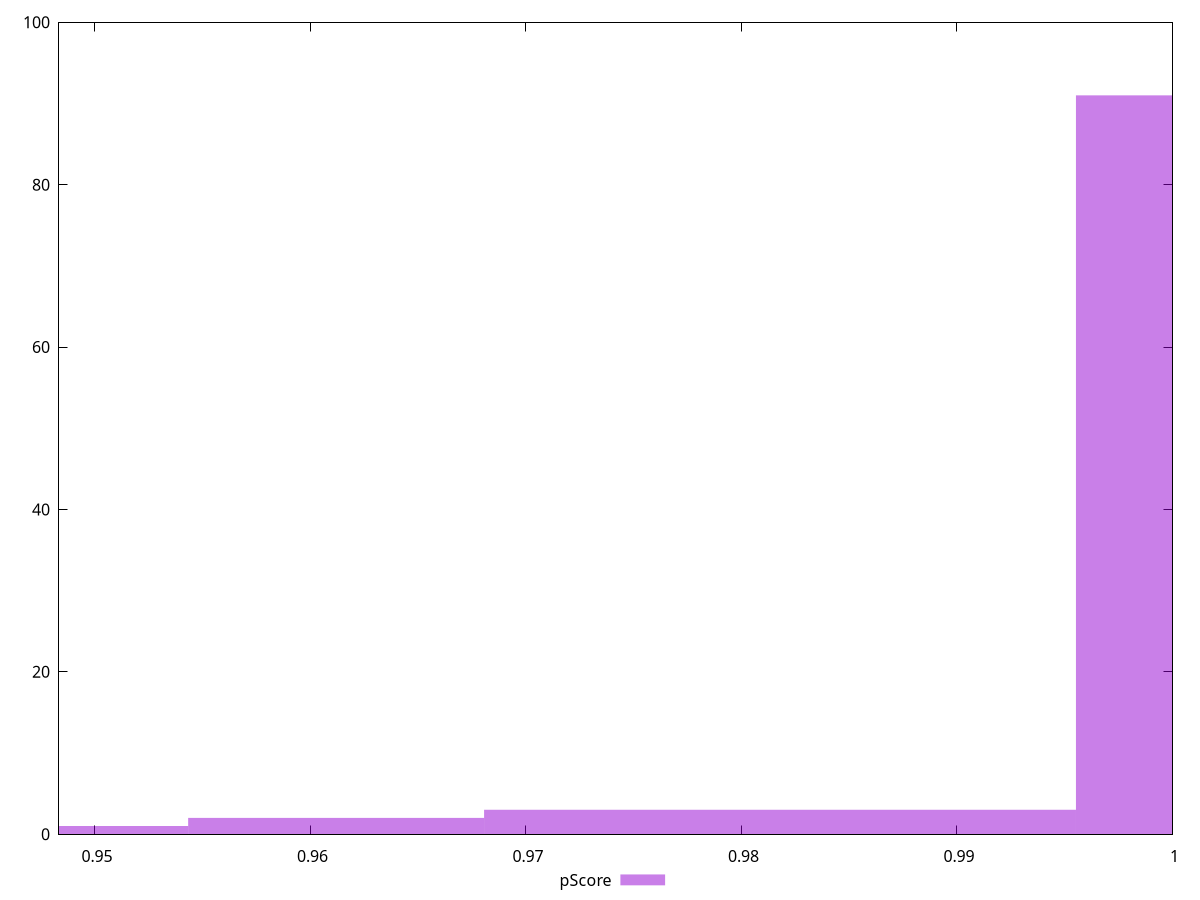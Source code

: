 reset

$pScore <<EOF
0.9749231513937139 3
1.0023857753766354 91
0.9474605274107923 1
0.9886544633851746 3
0.9611918394022531 2
EOF

set key outside below
set boxwidth 0.013731311991460758
set xrange [0.9483333333333334:1]
set yrange [0:100]
set trange [0:100]
set style fill transparent solid 0.5 noborder
set terminal svg size 640, 490 enhanced background rgb 'white'
set output "report_00025_2021-02-22T21:38:55.199Z/render-blocking-resources/samples/pages+cached+noadtech+nomedia+nocss/pScore/histogram.svg"

plot $pScore title "pScore" with boxes

reset

